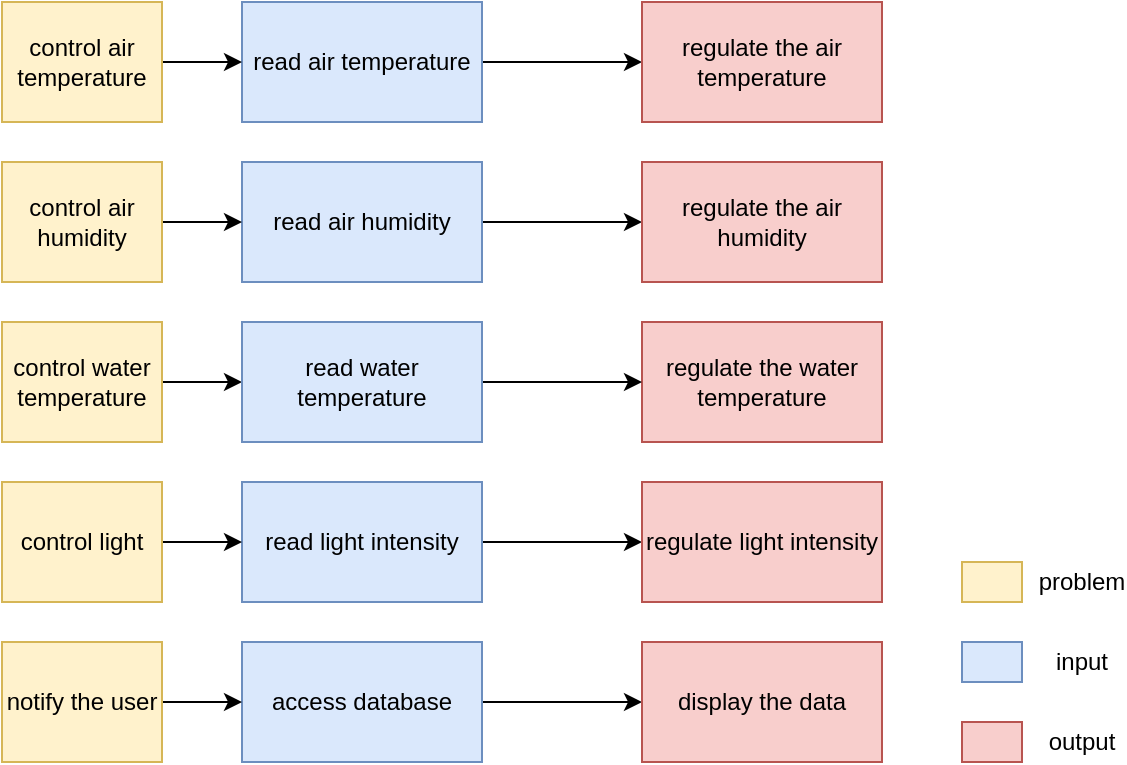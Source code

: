 <mxfile version="15.7.0" type="device"><diagram id="a0fUnBzUaq91y7GlvraL" name="Page-1"><mxGraphModel dx="981" dy="452" grid="1" gridSize="10" guides="1" tooltips="1" connect="1" arrows="1" fold="1" page="1" pageScale="1" pageWidth="827" pageHeight="1169" math="0" shadow="0"><root><mxCell id="0"/><mxCell id="1" parent="0"/><mxCell id="SKauQe2oWSUfO1jqZ3FK-29" value="" style="edgeStyle=orthogonalEdgeStyle;rounded=0;orthogonalLoop=1;jettySize=auto;html=1;" parent="1" source="SKauQe2oWSUfO1jqZ3FK-1" target="SKauQe2oWSUfO1jqZ3FK-3" edge="1"><mxGeometry relative="1" as="geometry"/></mxCell><mxCell id="SKauQe2oWSUfO1jqZ3FK-1" value="read air temperature" style="rounded=0;whiteSpace=wrap;html=1;" parent="1" vertex="1"><mxGeometry x="240" y="260" width="120" height="60" as="geometry"/></mxCell><mxCell id="SKauQe2oWSUfO1jqZ3FK-3" value="regulate the air temperature" style="rounded=0;whiteSpace=wrap;html=1;fillColor=#f8cecc;strokeColor=#b85450;" parent="1" vertex="1"><mxGeometry x="440" y="260" width="120" height="60" as="geometry"/></mxCell><mxCell id="SKauQe2oWSUfO1jqZ3FK-28" value="" style="edgeStyle=orthogonalEdgeStyle;rounded=0;orthogonalLoop=1;jettySize=auto;html=1;" parent="1" source="SKauQe2oWSUfO1jqZ3FK-7" target="SKauQe2oWSUfO1jqZ3FK-9" edge="1"><mxGeometry relative="1" as="geometry"/></mxCell><mxCell id="SKauQe2oWSUfO1jqZ3FK-7" value="read air humidity" style="rounded=0;whiteSpace=wrap;html=1;" parent="1" vertex="1"><mxGeometry x="240" y="340" width="120" height="60" as="geometry"/></mxCell><mxCell id="SKauQe2oWSUfO1jqZ3FK-9" value="regulate the air humidity" style="rounded=0;whiteSpace=wrap;html=1;fillColor=#f8cecc;strokeColor=#b85450;" parent="1" vertex="1"><mxGeometry x="440" y="340" width="120" height="60" as="geometry"/></mxCell><mxCell id="SKauQe2oWSUfO1jqZ3FK-10" value="read water temperature" style="rounded=0;whiteSpace=wrap;html=1;" parent="1" vertex="1"><mxGeometry x="240" y="420" width="120" height="60" as="geometry"/></mxCell><mxCell id="TnFIMLIy38lqREKFL7JS-8" value="" style="edgeStyle=orthogonalEdgeStyle;rounded=0;orthogonalLoop=1;jettySize=auto;html=1;" edge="1" parent="1" source="SKauQe2oWSUfO1jqZ3FK-11" target="SKauQe2oWSUfO1jqZ3FK-37"><mxGeometry relative="1" as="geometry"/></mxCell><mxCell id="SKauQe2oWSUfO1jqZ3FK-11" value="control water temperature" style="rounded;whiteSpace=wrap;html=1;rounded=0;strokeColor=#d6b656;fillColor=#fff2cc;" parent="1" vertex="1"><mxGeometry x="120" y="420" width="80" height="60" as="geometry"/></mxCell><mxCell id="SKauQe2oWSUfO1jqZ3FK-12" value="regulate the water temperature" style="rounded=0;whiteSpace=wrap;html=1;fillColor=#f8cecc;strokeColor=#b85450;" parent="1" vertex="1"><mxGeometry x="440" y="420" width="120" height="60" as="geometry"/></mxCell><mxCell id="SKauQe2oWSUfO1jqZ3FK-19" value="" style="edgeStyle=orthogonalEdgeStyle;rounded=0;orthogonalLoop=1;jettySize=auto;html=1;" parent="1" source="SKauQe2oWSUfO1jqZ3FK-13" target="SKauQe2oWSUfO1jqZ3FK-15" edge="1"><mxGeometry relative="1" as="geometry"/></mxCell><mxCell id="SKauQe2oWSUfO1jqZ3FK-13" value="read light intensity" style="rounded=0;whiteSpace=wrap;html=1;fillColor=#dae8fc;strokeColor=#6c8ebf;" parent="1" vertex="1"><mxGeometry x="240" y="500" width="120" height="60" as="geometry"/></mxCell><mxCell id="TnFIMLIy38lqREKFL7JS-9" value="" style="edgeStyle=orthogonalEdgeStyle;rounded=0;orthogonalLoop=1;jettySize=auto;html=1;" edge="1" parent="1" source="SKauQe2oWSUfO1jqZ3FK-14" target="SKauQe2oWSUfO1jqZ3FK-13"><mxGeometry relative="1" as="geometry"/></mxCell><mxCell id="SKauQe2oWSUfO1jqZ3FK-14" value="control light" style="rounded;whiteSpace=wrap;html=1;rounded=0;strokeColor=#d6b656;fillColor=#fff2cc;" parent="1" vertex="1"><mxGeometry x="120" y="500" width="80" height="60" as="geometry"/></mxCell><mxCell id="SKauQe2oWSUfO1jqZ3FK-15" value="regulate light intensity" style="rounded=0;whiteSpace=wrap;html=1;fillColor=#f8cecc;strokeColor=#b85450;" parent="1" vertex="1"><mxGeometry x="440" y="500" width="120" height="60" as="geometry"/></mxCell><mxCell id="SKauQe2oWSUfO1jqZ3FK-35" value="read air temperature" style="rounded=0;whiteSpace=wrap;html=1;fillColor=#dae8fc;strokeColor=#6c8ebf;" parent="1" vertex="1"><mxGeometry x="240" y="260" width="120" height="60" as="geometry"/></mxCell><mxCell id="SKauQe2oWSUfO1jqZ3FK-36" value="read air humidity" style="rounded=0;whiteSpace=wrap;html=1;fillColor=#dae8fc;strokeColor=#6c8ebf;" parent="1" vertex="1"><mxGeometry x="240" y="340" width="120" height="60" as="geometry"/></mxCell><mxCell id="TnFIMLIy38lqREKFL7JS-1" value="" style="edgeStyle=orthogonalEdgeStyle;rounded=0;orthogonalLoop=1;jettySize=auto;html=1;" edge="1" parent="1" source="SKauQe2oWSUfO1jqZ3FK-37" target="SKauQe2oWSUfO1jqZ3FK-12"><mxGeometry relative="1" as="geometry"/></mxCell><mxCell id="SKauQe2oWSUfO1jqZ3FK-37" value="read water temperature" style="rounded=0;whiteSpace=wrap;html=1;fillColor=#dae8fc;strokeColor=#6c8ebf;" parent="1" vertex="1"><mxGeometry x="240" y="420" width="120" height="60" as="geometry"/></mxCell><mxCell id="SKauQe2oWSUfO1jqZ3FK-38" value="" style="rounded=0;whiteSpace=wrap;html=1;fillColor=#f8cecc;strokeColor=#b85450;" parent="1" vertex="1"><mxGeometry x="600" y="620" width="30" height="20" as="geometry"/></mxCell><mxCell id="SKauQe2oWSUfO1jqZ3FK-39" value="" style="rounded=0;whiteSpace=wrap;html=1;fillColor=#dae8fc;strokeColor=#6c8ebf;" parent="1" vertex="1"><mxGeometry x="600" y="580" width="30" height="20" as="geometry"/></mxCell><mxCell id="SKauQe2oWSUfO1jqZ3FK-40" value="input" style="text;html=1;strokeColor=none;fillColor=none;align=center;verticalAlign=middle;whiteSpace=wrap;rounded=0;" parent="1" vertex="1"><mxGeometry x="640" y="580" width="40" height="20" as="geometry"/></mxCell><mxCell id="SKauQe2oWSUfO1jqZ3FK-41" value="output" style="text;html=1;strokeColor=none;fillColor=none;align=center;verticalAlign=middle;whiteSpace=wrap;rounded=0;" parent="1" vertex="1"><mxGeometry x="640" y="620" width="40" height="20" as="geometry"/></mxCell><mxCell id="TnFIMLIy38lqREKFL7JS-10" value="" style="edgeStyle=orthogonalEdgeStyle;rounded=0;orthogonalLoop=1;jettySize=auto;html=1;" edge="1" parent="1" source="TnFIMLIy38lqREKFL7JS-5" target="SKauQe2oWSUfO1jqZ3FK-35"><mxGeometry relative="1" as="geometry"/></mxCell><mxCell id="TnFIMLIy38lqREKFL7JS-5" value="control air temperature" style="rounded;whiteSpace=wrap;html=1;rounded=0;strokeColor=#6c8ebf;fillColor=#dae8fc;" vertex="1" parent="1"><mxGeometry x="120" y="260" width="80" height="60" as="geometry"/></mxCell><mxCell id="TnFIMLIy38lqREKFL7JS-7" value="" style="edgeStyle=orthogonalEdgeStyle;rounded=0;orthogonalLoop=1;jettySize=auto;html=1;" edge="1" parent="1" source="TnFIMLIy38lqREKFL7JS-6" target="SKauQe2oWSUfO1jqZ3FK-36"><mxGeometry relative="1" as="geometry"/></mxCell><mxCell id="TnFIMLIy38lqREKFL7JS-6" value="control air humidity" style="rounded;whiteSpace=wrap;html=1;rounded=0;strokeColor=#6c8ebf;fillColor=#dae8fc;" vertex="1" parent="1"><mxGeometry x="120" y="340" width="80" height="60" as="geometry"/></mxCell><mxCell id="TnFIMLIy38lqREKFL7JS-11" value="" style="edgeStyle=orthogonalEdgeStyle;rounded=0;orthogonalLoop=1;jettySize=auto;html=1;" edge="1" parent="1" source="TnFIMLIy38lqREKFL7JS-12" target="TnFIMLIy38lqREKFL7JS-15"><mxGeometry relative="1" as="geometry"/></mxCell><mxCell id="TnFIMLIy38lqREKFL7JS-12" value="access database" style="rounded=0;whiteSpace=wrap;html=1;fillColor=#dae8fc;strokeColor=#6c8ebf;" vertex="1" parent="1"><mxGeometry x="240" y="580" width="120" height="60" as="geometry"/></mxCell><mxCell id="TnFIMLIy38lqREKFL7JS-13" value="" style="edgeStyle=orthogonalEdgeStyle;rounded=0;orthogonalLoop=1;jettySize=auto;html=1;" edge="1" parent="1" source="TnFIMLIy38lqREKFL7JS-14" target="TnFIMLIy38lqREKFL7JS-12"><mxGeometry relative="1" as="geometry"/></mxCell><mxCell id="TnFIMLIy38lqREKFL7JS-14" value="notify the user" style="rounded;whiteSpace=wrap;html=1;rounded=0;strokeColor=#d6b656;fillColor=#fff2cc;" vertex="1" parent="1"><mxGeometry x="120" y="580" width="80" height="60" as="geometry"/></mxCell><mxCell id="TnFIMLIy38lqREKFL7JS-15" value="display the data" style="rounded=0;whiteSpace=wrap;html=1;fillColor=#f8cecc;strokeColor=#b85450;" vertex="1" parent="1"><mxGeometry x="440" y="580" width="120" height="60" as="geometry"/></mxCell><mxCell id="TnFIMLIy38lqREKFL7JS-18" value="" style="rounded=0;whiteSpace=wrap;html=1;fillColor=#fff2cc;strokeColor=#d6b656;" vertex="1" parent="1"><mxGeometry x="600" y="540" width="30" height="20" as="geometry"/></mxCell><mxCell id="TnFIMLIy38lqREKFL7JS-19" value="problem" style="text;html=1;strokeColor=none;fillColor=none;align=center;verticalAlign=middle;whiteSpace=wrap;rounded=0;" vertex="1" parent="1"><mxGeometry x="640" y="540" width="40" height="20" as="geometry"/></mxCell><mxCell id="TnFIMLIy38lqREKFL7JS-20" value="control air temperature" style="rounded;whiteSpace=wrap;html=1;rounded=0;strokeColor=#d6b656;fillColor=#fff2cc;" vertex="1" parent="1"><mxGeometry x="120" y="260" width="80" height="60" as="geometry"/></mxCell><mxCell id="TnFIMLIy38lqREKFL7JS-21" value="control air humidity" style="rounded;whiteSpace=wrap;html=1;rounded=0;strokeColor=#d6b656;fillColor=#fff2cc;" vertex="1" parent="1"><mxGeometry x="120" y="340" width="80" height="60" as="geometry"/></mxCell></root></mxGraphModel></diagram></mxfile>